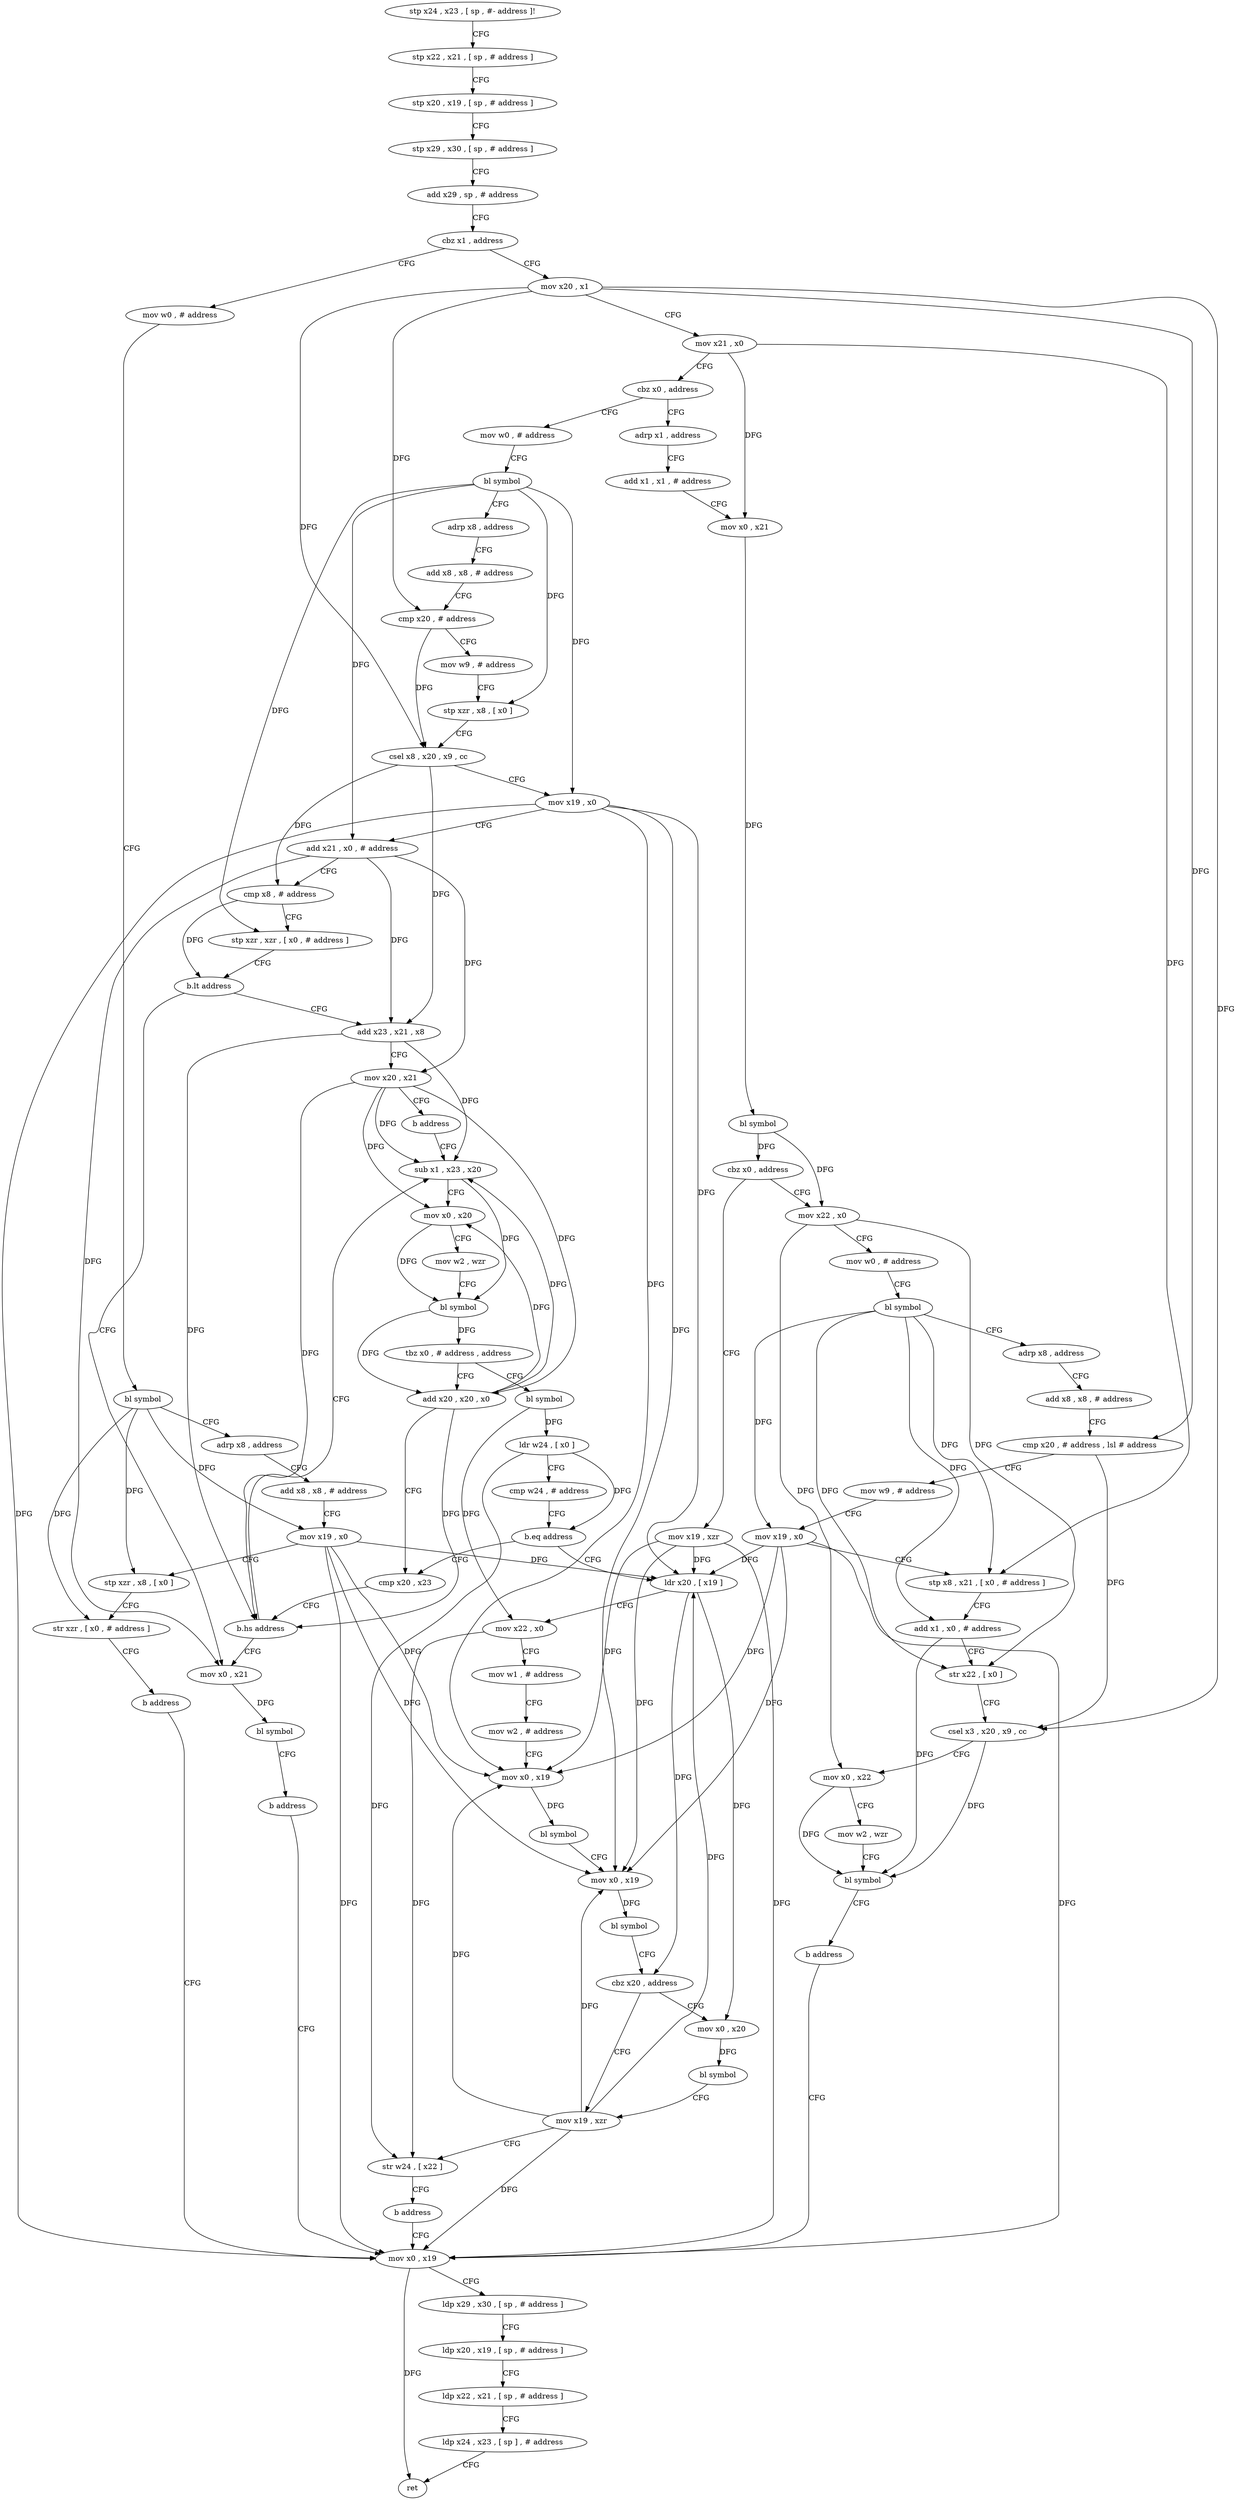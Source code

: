 digraph "func" {
"4226296" [label = "stp x24 , x23 , [ sp , #- address ]!" ]
"4226300" [label = "stp x22 , x21 , [ sp , # address ]" ]
"4226304" [label = "stp x20 , x19 , [ sp , # address ]" ]
"4226308" [label = "stp x29 , x30 , [ sp , # address ]" ]
"4226312" [label = "add x29 , sp , # address" ]
"4226316" [label = "cbz x1 , address" ]
"4226416" [label = "mov w0 , # address" ]
"4226320" [label = "mov x20 , x1" ]
"4226420" [label = "bl symbol" ]
"4226424" [label = "adrp x8 , address" ]
"4226428" [label = "add x8 , x8 , # address" ]
"4226432" [label = "mov x19 , x0" ]
"4226436" [label = "stp xzr , x8 , [ x0 ]" ]
"4226440" [label = "str xzr , [ x0 , # address ]" ]
"4226444" [label = "b address" ]
"4226632" [label = "mov x0 , x19" ]
"4226324" [label = "mov x21 , x0" ]
"4226328" [label = "cbz x0 , address" ]
"4226448" [label = "mov w0 , # address" ]
"4226332" [label = "adrp x1 , address" ]
"4226636" [label = "ldp x29 , x30 , [ sp , # address ]" ]
"4226640" [label = "ldp x20 , x19 , [ sp , # address ]" ]
"4226644" [label = "ldp x22 , x21 , [ sp , # address ]" ]
"4226648" [label = "ldp x24 , x23 , [ sp ] , # address" ]
"4226652" [label = "ret" ]
"4226452" [label = "bl symbol" ]
"4226456" [label = "adrp x8 , address" ]
"4226460" [label = "add x8 , x8 , # address" ]
"4226464" [label = "cmp x20 , # address" ]
"4226468" [label = "mov w9 , # address" ]
"4226472" [label = "stp xzr , x8 , [ x0 ]" ]
"4226476" [label = "csel x8 , x20 , x9 , cc" ]
"4226480" [label = "mov x19 , x0" ]
"4226484" [label = "add x21 , x0 , # address" ]
"4226488" [label = "cmp x8 , # address" ]
"4226492" [label = "stp xzr , xzr , [ x0 , # address ]" ]
"4226496" [label = "b.lt address" ]
"4226616" [label = "mov x0 , x21" ]
"4226500" [label = "add x23 , x21 , x8" ]
"4226336" [label = "add x1 , x1 , # address" ]
"4226340" [label = "mov x0 , x21" ]
"4226344" [label = "bl symbol" ]
"4226348" [label = "cbz x0 , address" ]
"4226628" [label = "mov x19 , xzr" ]
"4226352" [label = "mov x22 , x0" ]
"4226620" [label = "bl symbol" ]
"4226624" [label = "b address" ]
"4226504" [label = "mov x20 , x21" ]
"4226508" [label = "b address" ]
"4226524" [label = "sub x1 , x23 , x20" ]
"4226356" [label = "mov w0 , # address" ]
"4226360" [label = "bl symbol" ]
"4226364" [label = "adrp x8 , address" ]
"4226368" [label = "add x8 , x8 , # address" ]
"4226372" [label = "cmp x20 , # address , lsl # address" ]
"4226376" [label = "mov w9 , # address" ]
"4226380" [label = "mov x19 , x0" ]
"4226384" [label = "stp x8 , x21 , [ x0 , # address ]" ]
"4226388" [label = "add x1 , x0 , # address" ]
"4226392" [label = "str x22 , [ x0 ]" ]
"4226396" [label = "csel x3 , x20 , x9 , cc" ]
"4226400" [label = "mov x0 , x22" ]
"4226404" [label = "mov w2 , wzr" ]
"4226408" [label = "bl symbol" ]
"4226412" [label = "b address" ]
"4226528" [label = "mov x0 , x20" ]
"4226532" [label = "mov w2 , wzr" ]
"4226536" [label = "bl symbol" ]
"4226540" [label = "tbz x0 , # address , address" ]
"4226512" [label = "add x20 , x20 , x0" ]
"4226544" [label = "bl symbol" ]
"4226516" [label = "cmp x20 , x23" ]
"4226548" [label = "ldr w24 , [ x0 ]" ]
"4226552" [label = "cmp w24 , # address" ]
"4226556" [label = "b.eq address" ]
"4226560" [label = "ldr x20 , [ x19 ]" ]
"4226520" [label = "b.hs address" ]
"4226564" [label = "mov x22 , x0" ]
"4226568" [label = "mov w1 , # address" ]
"4226572" [label = "mov w2 , # address" ]
"4226576" [label = "mov x0 , x19" ]
"4226580" [label = "bl symbol" ]
"4226584" [label = "mov x0 , x19" ]
"4226588" [label = "bl symbol" ]
"4226592" [label = "cbz x20 , address" ]
"4226604" [label = "mov x19 , xzr" ]
"4226596" [label = "mov x0 , x20" ]
"4226608" [label = "str w24 , [ x22 ]" ]
"4226612" [label = "b address" ]
"4226600" [label = "bl symbol" ]
"4226296" -> "4226300" [ label = "CFG" ]
"4226300" -> "4226304" [ label = "CFG" ]
"4226304" -> "4226308" [ label = "CFG" ]
"4226308" -> "4226312" [ label = "CFG" ]
"4226312" -> "4226316" [ label = "CFG" ]
"4226316" -> "4226416" [ label = "CFG" ]
"4226316" -> "4226320" [ label = "CFG" ]
"4226416" -> "4226420" [ label = "CFG" ]
"4226320" -> "4226324" [ label = "CFG" ]
"4226320" -> "4226464" [ label = "DFG" ]
"4226320" -> "4226476" [ label = "DFG" ]
"4226320" -> "4226372" [ label = "DFG" ]
"4226320" -> "4226396" [ label = "DFG" ]
"4226420" -> "4226424" [ label = "CFG" ]
"4226420" -> "4226432" [ label = "DFG" ]
"4226420" -> "4226436" [ label = "DFG" ]
"4226420" -> "4226440" [ label = "DFG" ]
"4226424" -> "4226428" [ label = "CFG" ]
"4226428" -> "4226432" [ label = "CFG" ]
"4226432" -> "4226436" [ label = "CFG" ]
"4226432" -> "4226632" [ label = "DFG" ]
"4226432" -> "4226560" [ label = "DFG" ]
"4226432" -> "4226576" [ label = "DFG" ]
"4226432" -> "4226584" [ label = "DFG" ]
"4226436" -> "4226440" [ label = "CFG" ]
"4226440" -> "4226444" [ label = "CFG" ]
"4226444" -> "4226632" [ label = "CFG" ]
"4226632" -> "4226636" [ label = "CFG" ]
"4226632" -> "4226652" [ label = "DFG" ]
"4226324" -> "4226328" [ label = "CFG" ]
"4226324" -> "4226340" [ label = "DFG" ]
"4226324" -> "4226384" [ label = "DFG" ]
"4226328" -> "4226448" [ label = "CFG" ]
"4226328" -> "4226332" [ label = "CFG" ]
"4226448" -> "4226452" [ label = "CFG" ]
"4226332" -> "4226336" [ label = "CFG" ]
"4226636" -> "4226640" [ label = "CFG" ]
"4226640" -> "4226644" [ label = "CFG" ]
"4226644" -> "4226648" [ label = "CFG" ]
"4226648" -> "4226652" [ label = "CFG" ]
"4226452" -> "4226456" [ label = "CFG" ]
"4226452" -> "4226472" [ label = "DFG" ]
"4226452" -> "4226480" [ label = "DFG" ]
"4226452" -> "4226484" [ label = "DFG" ]
"4226452" -> "4226492" [ label = "DFG" ]
"4226456" -> "4226460" [ label = "CFG" ]
"4226460" -> "4226464" [ label = "CFG" ]
"4226464" -> "4226468" [ label = "CFG" ]
"4226464" -> "4226476" [ label = "DFG" ]
"4226468" -> "4226472" [ label = "CFG" ]
"4226472" -> "4226476" [ label = "CFG" ]
"4226476" -> "4226480" [ label = "CFG" ]
"4226476" -> "4226488" [ label = "DFG" ]
"4226476" -> "4226500" [ label = "DFG" ]
"4226480" -> "4226484" [ label = "CFG" ]
"4226480" -> "4226632" [ label = "DFG" ]
"4226480" -> "4226560" [ label = "DFG" ]
"4226480" -> "4226576" [ label = "DFG" ]
"4226480" -> "4226584" [ label = "DFG" ]
"4226484" -> "4226488" [ label = "CFG" ]
"4226484" -> "4226616" [ label = "DFG" ]
"4226484" -> "4226500" [ label = "DFG" ]
"4226484" -> "4226504" [ label = "DFG" ]
"4226488" -> "4226492" [ label = "CFG" ]
"4226488" -> "4226496" [ label = "DFG" ]
"4226492" -> "4226496" [ label = "CFG" ]
"4226496" -> "4226616" [ label = "CFG" ]
"4226496" -> "4226500" [ label = "CFG" ]
"4226616" -> "4226620" [ label = "DFG" ]
"4226500" -> "4226504" [ label = "CFG" ]
"4226500" -> "4226524" [ label = "DFG" ]
"4226500" -> "4226520" [ label = "DFG" ]
"4226336" -> "4226340" [ label = "CFG" ]
"4226340" -> "4226344" [ label = "DFG" ]
"4226344" -> "4226348" [ label = "DFG" ]
"4226344" -> "4226352" [ label = "DFG" ]
"4226348" -> "4226628" [ label = "CFG" ]
"4226348" -> "4226352" [ label = "CFG" ]
"4226628" -> "4226632" [ label = "DFG" ]
"4226628" -> "4226560" [ label = "DFG" ]
"4226628" -> "4226576" [ label = "DFG" ]
"4226628" -> "4226584" [ label = "DFG" ]
"4226352" -> "4226356" [ label = "CFG" ]
"4226352" -> "4226392" [ label = "DFG" ]
"4226352" -> "4226400" [ label = "DFG" ]
"4226620" -> "4226624" [ label = "CFG" ]
"4226624" -> "4226632" [ label = "CFG" ]
"4226504" -> "4226508" [ label = "CFG" ]
"4226504" -> "4226524" [ label = "DFG" ]
"4226504" -> "4226528" [ label = "DFG" ]
"4226504" -> "4226512" [ label = "DFG" ]
"4226504" -> "4226520" [ label = "DFG" ]
"4226508" -> "4226524" [ label = "CFG" ]
"4226524" -> "4226528" [ label = "CFG" ]
"4226524" -> "4226536" [ label = "DFG" ]
"4226356" -> "4226360" [ label = "CFG" ]
"4226360" -> "4226364" [ label = "CFG" ]
"4226360" -> "4226380" [ label = "DFG" ]
"4226360" -> "4226384" [ label = "DFG" ]
"4226360" -> "4226388" [ label = "DFG" ]
"4226360" -> "4226392" [ label = "DFG" ]
"4226364" -> "4226368" [ label = "CFG" ]
"4226368" -> "4226372" [ label = "CFG" ]
"4226372" -> "4226376" [ label = "CFG" ]
"4226372" -> "4226396" [ label = "DFG" ]
"4226376" -> "4226380" [ label = "CFG" ]
"4226380" -> "4226384" [ label = "CFG" ]
"4226380" -> "4226632" [ label = "DFG" ]
"4226380" -> "4226560" [ label = "DFG" ]
"4226380" -> "4226576" [ label = "DFG" ]
"4226380" -> "4226584" [ label = "DFG" ]
"4226384" -> "4226388" [ label = "CFG" ]
"4226388" -> "4226392" [ label = "CFG" ]
"4226388" -> "4226408" [ label = "DFG" ]
"4226392" -> "4226396" [ label = "CFG" ]
"4226396" -> "4226400" [ label = "CFG" ]
"4226396" -> "4226408" [ label = "DFG" ]
"4226400" -> "4226404" [ label = "CFG" ]
"4226400" -> "4226408" [ label = "DFG" ]
"4226404" -> "4226408" [ label = "CFG" ]
"4226408" -> "4226412" [ label = "CFG" ]
"4226412" -> "4226632" [ label = "CFG" ]
"4226528" -> "4226532" [ label = "CFG" ]
"4226528" -> "4226536" [ label = "DFG" ]
"4226532" -> "4226536" [ label = "CFG" ]
"4226536" -> "4226540" [ label = "DFG" ]
"4226536" -> "4226512" [ label = "DFG" ]
"4226540" -> "4226512" [ label = "CFG" ]
"4226540" -> "4226544" [ label = "CFG" ]
"4226512" -> "4226516" [ label = "CFG" ]
"4226512" -> "4226524" [ label = "DFG" ]
"4226512" -> "4226528" [ label = "DFG" ]
"4226512" -> "4226520" [ label = "DFG" ]
"4226544" -> "4226548" [ label = "DFG" ]
"4226544" -> "4226564" [ label = "DFG" ]
"4226516" -> "4226520" [ label = "CFG" ]
"4226548" -> "4226552" [ label = "CFG" ]
"4226548" -> "4226556" [ label = "DFG" ]
"4226548" -> "4226608" [ label = "DFG" ]
"4226552" -> "4226556" [ label = "CFG" ]
"4226556" -> "4226516" [ label = "CFG" ]
"4226556" -> "4226560" [ label = "CFG" ]
"4226560" -> "4226564" [ label = "CFG" ]
"4226560" -> "4226592" [ label = "DFG" ]
"4226560" -> "4226596" [ label = "DFG" ]
"4226520" -> "4226616" [ label = "CFG" ]
"4226520" -> "4226524" [ label = "CFG" ]
"4226564" -> "4226568" [ label = "CFG" ]
"4226564" -> "4226608" [ label = "DFG" ]
"4226568" -> "4226572" [ label = "CFG" ]
"4226572" -> "4226576" [ label = "CFG" ]
"4226576" -> "4226580" [ label = "DFG" ]
"4226580" -> "4226584" [ label = "CFG" ]
"4226584" -> "4226588" [ label = "DFG" ]
"4226588" -> "4226592" [ label = "CFG" ]
"4226592" -> "4226604" [ label = "CFG" ]
"4226592" -> "4226596" [ label = "CFG" ]
"4226604" -> "4226608" [ label = "CFG" ]
"4226604" -> "4226632" [ label = "DFG" ]
"4226604" -> "4226560" [ label = "DFG" ]
"4226604" -> "4226576" [ label = "DFG" ]
"4226604" -> "4226584" [ label = "DFG" ]
"4226596" -> "4226600" [ label = "DFG" ]
"4226608" -> "4226612" [ label = "CFG" ]
"4226612" -> "4226632" [ label = "CFG" ]
"4226600" -> "4226604" [ label = "CFG" ]
}
